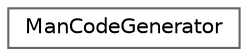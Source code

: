 digraph "Graphical Class Hierarchy"
{
 // INTERACTIVE_SVG=YES
 // LATEX_PDF_SIZE
  bgcolor="transparent";
  edge [fontname=Helvetica,fontsize=10,labelfontname=Helvetica,labelfontsize=10];
  node [fontname=Helvetica,fontsize=10,shape=box,height=0.2,width=0.4];
  rankdir="LR";
  Node0 [label="ManCodeGenerator",height=0.2,width=0.4,color="grey40", fillcolor="white", style="filled",URL="$db/d92/class_man_code_generator.html",tooltip="Generator for Man page code fragments."];
}
